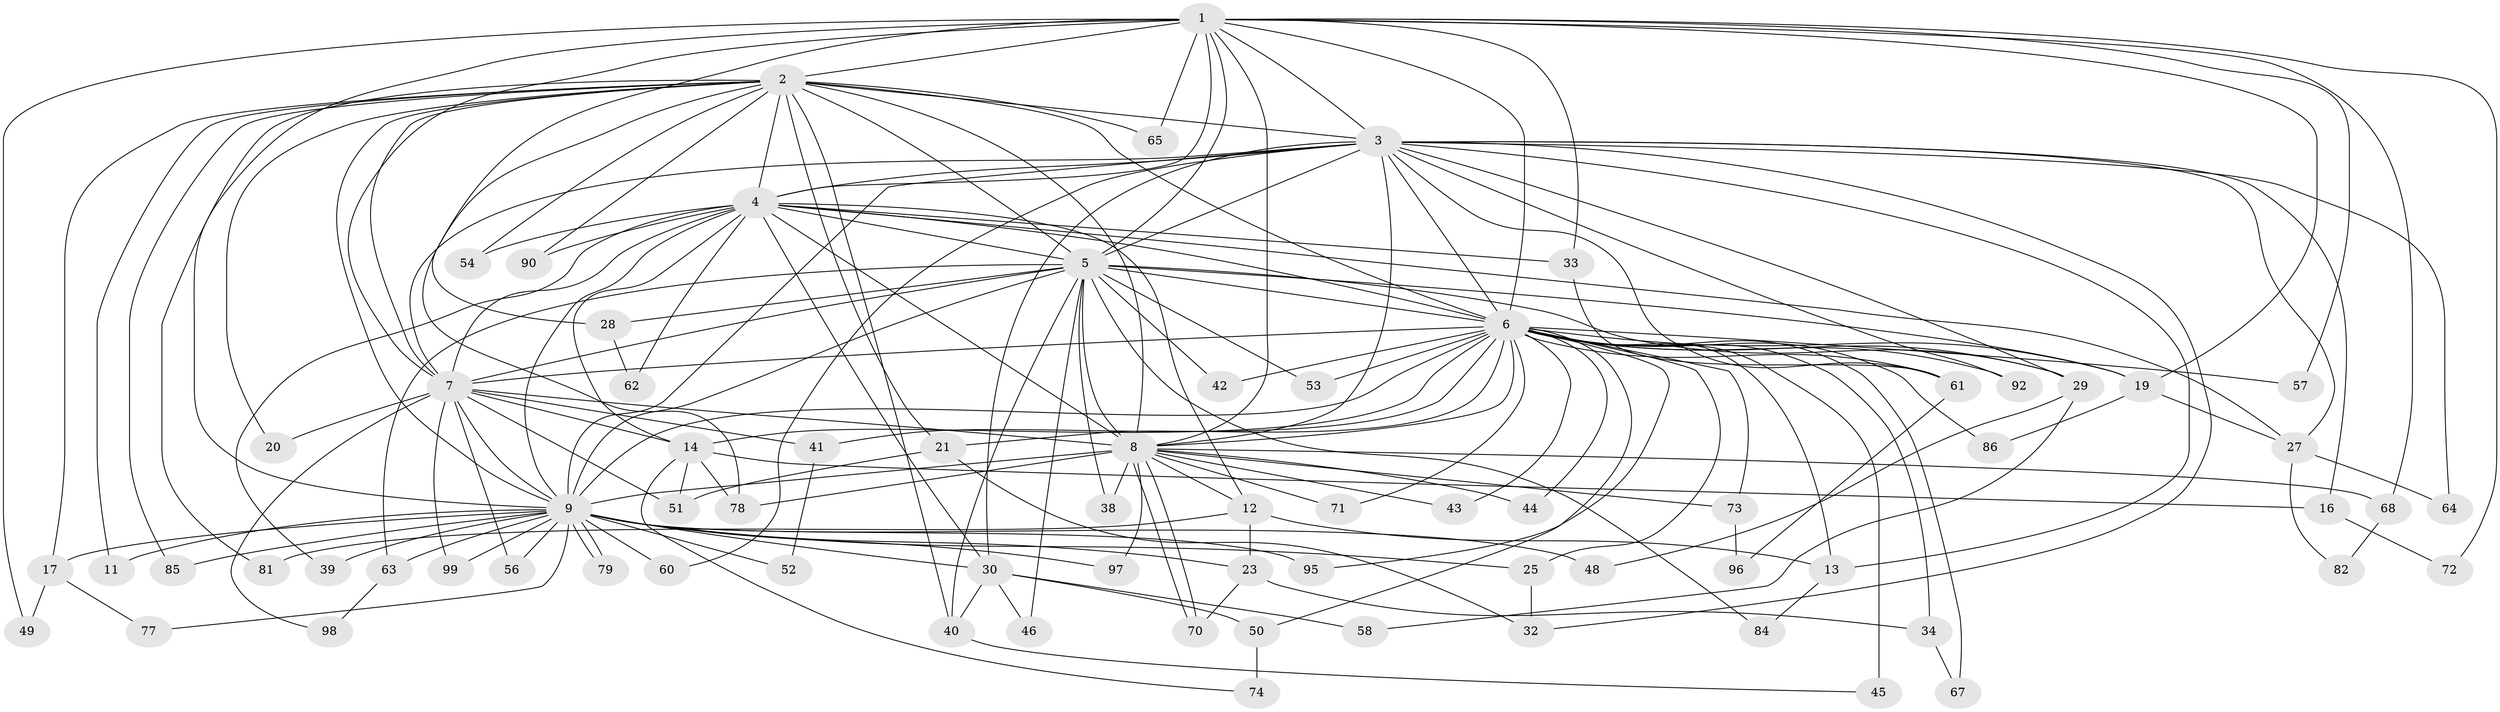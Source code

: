 // Generated by graph-tools (version 1.1) at 2025/23/03/03/25 07:23:45]
// undirected, 74 vertices, 178 edges
graph export_dot {
graph [start="1"]
  node [color=gray90,style=filled];
  1 [super="+15"];
  2 [super="+24"];
  3 [super="+76"];
  4 [super="+37"];
  5 [super="+47"];
  6 [super="+10"];
  7 [super="+26"];
  8 [super="+18"];
  9 [super="+35"];
  11;
  12 [super="+22"];
  13 [super="+59"];
  14 [super="+75"];
  16;
  17;
  19 [super="+36"];
  20;
  21 [super="+93"];
  23 [super="+94"];
  25;
  27 [super="+31"];
  28;
  29 [super="+80"];
  30 [super="+55"];
  32 [super="+91"];
  33;
  34;
  38;
  39;
  40 [super="+89"];
  41;
  42;
  43;
  44;
  45 [super="+69"];
  46;
  48;
  49;
  50;
  51 [super="+66"];
  52;
  53;
  54;
  56;
  57;
  58;
  60;
  61 [super="+87"];
  62;
  63;
  64;
  65;
  67;
  68;
  70;
  71;
  72;
  73;
  74 [super="+83"];
  77;
  78 [super="+88"];
  79;
  81;
  82;
  84;
  85;
  86;
  90;
  92;
  95;
  96;
  97;
  98;
  99;
  1 -- 2 [weight=2];
  1 -- 3;
  1 -- 4 [weight=2];
  1 -- 5;
  1 -- 6 [weight=2];
  1 -- 7 [weight=2];
  1 -- 8;
  1 -- 9 [weight=2];
  1 -- 19;
  1 -- 28;
  1 -- 33;
  1 -- 49;
  1 -- 65;
  1 -- 68;
  1 -- 72;
  1 -- 57;
  2 -- 3;
  2 -- 4;
  2 -- 5;
  2 -- 6 [weight=2];
  2 -- 7;
  2 -- 8 [weight=2];
  2 -- 9;
  2 -- 11;
  2 -- 17;
  2 -- 20;
  2 -- 40;
  2 -- 54;
  2 -- 65;
  2 -- 78;
  2 -- 81;
  2 -- 85;
  2 -- 90;
  2 -- 21;
  3 -- 4;
  3 -- 5;
  3 -- 6 [weight=2];
  3 -- 7;
  3 -- 8;
  3 -- 9;
  3 -- 13;
  3 -- 16;
  3 -- 27;
  3 -- 29;
  3 -- 30 [weight=2];
  3 -- 60;
  3 -- 61;
  3 -- 64;
  3 -- 92;
  3 -- 32;
  4 -- 5;
  4 -- 6 [weight=3];
  4 -- 7;
  4 -- 8;
  4 -- 9;
  4 -- 12 [weight=2];
  4 -- 14;
  4 -- 27;
  4 -- 33;
  4 -- 39;
  4 -- 54;
  4 -- 62;
  4 -- 90;
  4 -- 30;
  5 -- 6 [weight=3];
  5 -- 7;
  5 -- 8;
  5 -- 9;
  5 -- 28;
  5 -- 38;
  5 -- 40;
  5 -- 42;
  5 -- 46;
  5 -- 53;
  5 -- 63;
  5 -- 84;
  5 -- 29;
  5 -- 19;
  6 -- 7 [weight=2];
  6 -- 8 [weight=2];
  6 -- 9 [weight=2];
  6 -- 14;
  6 -- 19;
  6 -- 29;
  6 -- 42;
  6 -- 43;
  6 -- 45 [weight=2];
  6 -- 86;
  6 -- 92;
  6 -- 61;
  6 -- 67;
  6 -- 71;
  6 -- 73;
  6 -- 13;
  6 -- 21;
  6 -- 25;
  6 -- 95;
  6 -- 34;
  6 -- 41;
  6 -- 44;
  6 -- 50;
  6 -- 53;
  6 -- 57;
  7 -- 8;
  7 -- 9;
  7 -- 20;
  7 -- 51;
  7 -- 56;
  7 -- 98;
  7 -- 99;
  7 -- 14;
  7 -- 41;
  8 -- 9;
  8 -- 12;
  8 -- 38;
  8 -- 43;
  8 -- 44;
  8 -- 68;
  8 -- 70;
  8 -- 70;
  8 -- 71;
  8 -- 73;
  8 -- 97;
  8 -- 78;
  9 -- 11;
  9 -- 17;
  9 -- 23;
  9 -- 25;
  9 -- 30;
  9 -- 39;
  9 -- 48;
  9 -- 56;
  9 -- 60;
  9 -- 63;
  9 -- 77;
  9 -- 79;
  9 -- 79;
  9 -- 85;
  9 -- 95;
  9 -- 97;
  9 -- 99;
  9 -- 52;
  12 -- 81;
  12 -- 23;
  12 -- 13;
  13 -- 84;
  14 -- 16;
  14 -- 74;
  14 -- 78;
  14 -- 51;
  16 -- 72;
  17 -- 49;
  17 -- 77;
  19 -- 86;
  19 -- 27;
  21 -- 32;
  21 -- 51;
  23 -- 34;
  23 -- 70;
  25 -- 32;
  27 -- 64;
  27 -- 82;
  28 -- 62;
  29 -- 48;
  29 -- 58;
  30 -- 46;
  30 -- 50;
  30 -- 58;
  30 -- 40;
  33 -- 61;
  34 -- 67;
  40 -- 45;
  41 -- 52;
  50 -- 74 [weight=2];
  61 -- 96;
  63 -- 98;
  68 -- 82;
  73 -- 96;
}
